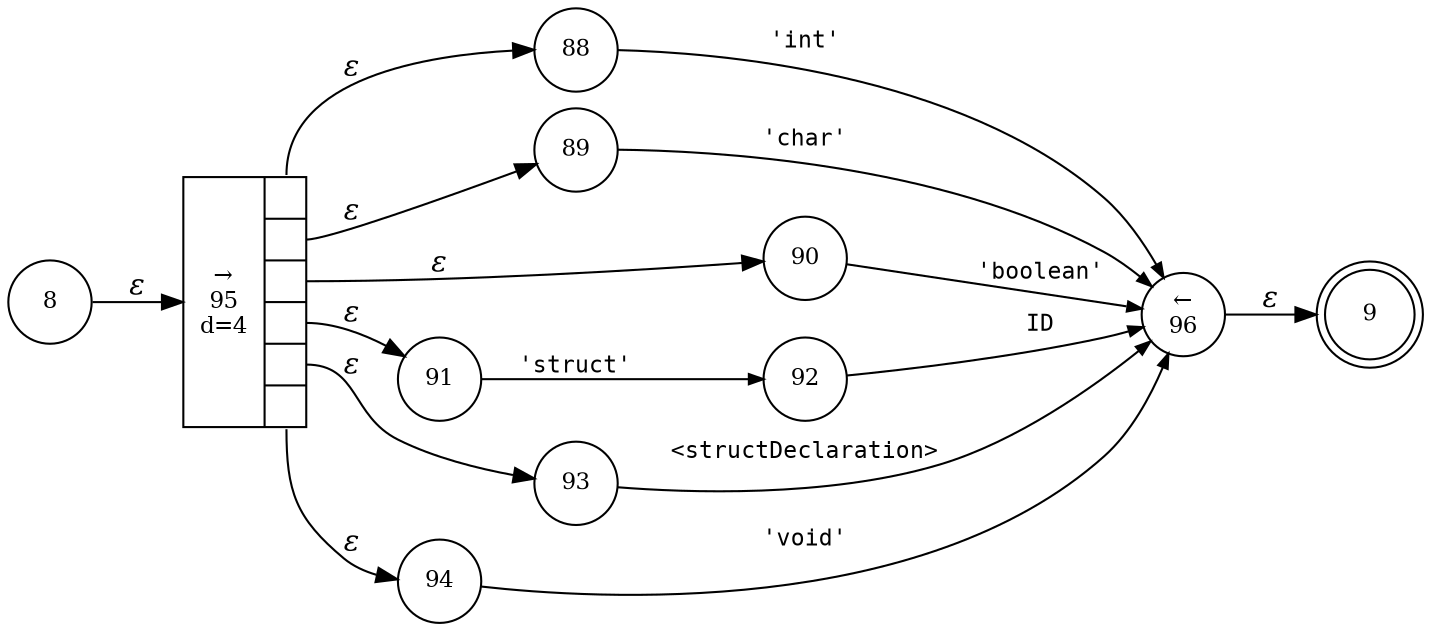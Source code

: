 digraph ATN {
rankdir=LR;
s9[fontsize=11, label="9", shape=doublecircle, fixedsize=true, width=.6];
s96[fontsize=11,label="&larr;\n96", shape=circle, fixedsize=true, width=.55, peripheries=1];
s8[fontsize=11,label="8", shape=circle, fixedsize=true, width=.55, peripheries=1];
s88[fontsize=11,label="88", shape=circle, fixedsize=true, width=.55, peripheries=1];
s89[fontsize=11,label="89", shape=circle, fixedsize=true, width=.55, peripheries=1];
s90[fontsize=11,label="90", shape=circle, fixedsize=true, width=.55, peripheries=1];
s91[fontsize=11,label="91", shape=circle, fixedsize=true, width=.55, peripheries=1];
s92[fontsize=11,label="92", shape=circle, fixedsize=true, width=.55, peripheries=1];
s93[fontsize=11,label="93", shape=circle, fixedsize=true, width=.55, peripheries=1];
s94[fontsize=11,label="94", shape=circle, fixedsize=true, width=.55, peripheries=1];
s95[fontsize=11,label="{&rarr;\n95\nd=4|{<p0>|<p1>|<p2>|<p3>|<p4>|<p5>}}", shape=record, fixedsize=false, peripheries=1];
s8 -> s95 [fontname="Times-Italic", label="&epsilon;"];
s95:p0 -> s88 [fontname="Times-Italic", label="&epsilon;"];
s95:p1 -> s89 [fontname="Times-Italic", label="&epsilon;"];
s95:p2 -> s90 [fontname="Times-Italic", label="&epsilon;"];
s95:p3 -> s91 [fontname="Times-Italic", label="&epsilon;"];
s95:p4 -> s93 [fontname="Times-Italic", label="&epsilon;"];
s95:p5 -> s94 [fontname="Times-Italic", label="&epsilon;"];
s88 -> s96 [fontsize=11, fontname="Courier", arrowsize=.7, label = "'int'", arrowhead = normal];
s89 -> s96 [fontsize=11, fontname="Courier", arrowsize=.7, label = "'char'", arrowhead = normal];
s90 -> s96 [fontsize=11, fontname="Courier", arrowsize=.7, label = "'boolean'", arrowhead = normal];
s91 -> s92 [fontsize=11, fontname="Courier", arrowsize=.7, label = "'struct'", arrowhead = normal];
s93 -> s96 [fontsize=11, fontname="Courier", arrowsize=.7, label = "<structDeclaration>", arrowhead = normal];
s94 -> s96 [fontsize=11, fontname="Courier", arrowsize=.7, label = "'void'", arrowhead = normal];
s96 -> s9 [fontname="Times-Italic", label="&epsilon;"];
s92 -> s96 [fontsize=11, fontname="Courier", arrowsize=.7, label = "ID", arrowhead = normal];
}